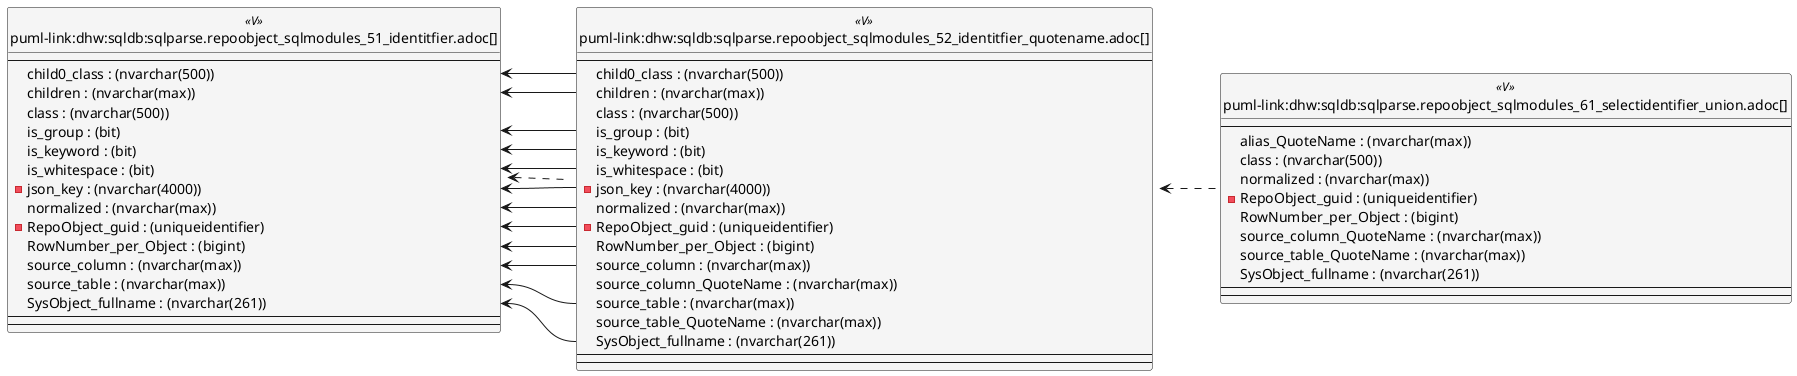 @startuml
left to right direction
'top to bottom direction
hide circle
'avoide "." issues:
set namespaceSeparator none


skinparam class {
  BackgroundColor White
  BackgroundColor<<FN>> Yellow
  BackgroundColor<<FS>> Yellow
  BackgroundColor<<FT>> LightGray
  BackgroundColor<<IF>> Yellow
  BackgroundColor<<IS>> Yellow
  BackgroundColor<<P>> Aqua
  BackgroundColor<<PC>> Aqua
  BackgroundColor<<SN>> Yellow
  BackgroundColor<<SO>> SlateBlue
  BackgroundColor<<TF>> LightGray
  BackgroundColor<<TR>> Tomato
  BackgroundColor<<U>> White
  BackgroundColor<<V>> WhiteSmoke
  BackgroundColor<<X>> Aqua
  BackgroundColor<<external>> AliceBlue
}


entity "puml-link:dhw:sqldb:sqlparse.repoobject_sqlmodules_51_identitfier.adoc[]" as sqlparse.RepoObject_SqlModules_51_Identitfier << V >> {
  --
  child0_class : (nvarchar(500))
  children : (nvarchar(max))
  class : (nvarchar(500))
  is_group : (bit)
  is_keyword : (bit)
  is_whitespace : (bit)
  - json_key : (nvarchar(4000))
  normalized : (nvarchar(max))
  - RepoObject_guid : (uniqueidentifier)
  RowNumber_per_Object : (bigint)
  source_column : (nvarchar(max))
  source_table : (nvarchar(max))
  SysObject_fullname : (nvarchar(261))
  --
  --
}

entity "puml-link:dhw:sqldb:sqlparse.repoobject_sqlmodules_52_identitfier_quotename.adoc[]" as sqlparse.RepoObject_SqlModules_52_Identitfier_QuoteName << V >> {
  --
  child0_class : (nvarchar(500))
  children : (nvarchar(max))
  class : (nvarchar(500))
  is_group : (bit)
  is_keyword : (bit)
  is_whitespace : (bit)
  - json_key : (nvarchar(4000))
  normalized : (nvarchar(max))
  - RepoObject_guid : (uniqueidentifier)
  RowNumber_per_Object : (bigint)
  source_column : (nvarchar(max))
  source_column_QuoteName : (nvarchar(max))
  source_table : (nvarchar(max))
  source_table_QuoteName : (nvarchar(max))
  SysObject_fullname : (nvarchar(261))
  --
  --
}

entity "puml-link:dhw:sqldb:sqlparse.repoobject_sqlmodules_61_selectidentifier_union.adoc[]" as sqlparse.RepoObject_SqlModules_61_SelectIdentifier_Union << V >> {
  --
  alias_QuoteName : (nvarchar(max))
  class : (nvarchar(500))
  normalized : (nvarchar(max))
  - RepoObject_guid : (uniqueidentifier)
  RowNumber_per_Object : (bigint)
  source_column_QuoteName : (nvarchar(max))
  source_table_QuoteName : (nvarchar(max))
  SysObject_fullname : (nvarchar(261))
  --
  --
}

sqlparse.RepoObject_SqlModules_51_Identitfier <.. sqlparse.RepoObject_SqlModules_52_Identitfier_QuoteName
sqlparse.RepoObject_SqlModules_52_Identitfier_QuoteName <.. sqlparse.RepoObject_SqlModules_61_SelectIdentifier_Union
"sqlparse.RepoObject_SqlModules_51_Identitfier::child0_class" <-- "sqlparse.RepoObject_SqlModules_52_Identitfier_QuoteName::child0_class"
"sqlparse.RepoObject_SqlModules_51_Identitfier::children" <-- "sqlparse.RepoObject_SqlModules_52_Identitfier_QuoteName::children"
"sqlparse.RepoObject_SqlModules_51_Identitfier::is_group" <-- "sqlparse.RepoObject_SqlModules_52_Identitfier_QuoteName::is_group"
"sqlparse.RepoObject_SqlModules_51_Identitfier::is_keyword" <-- "sqlparse.RepoObject_SqlModules_52_Identitfier_QuoteName::is_keyword"
"sqlparse.RepoObject_SqlModules_51_Identitfier::is_whitespace" <-- "sqlparse.RepoObject_SqlModules_52_Identitfier_QuoteName::is_whitespace"
"sqlparse.RepoObject_SqlModules_51_Identitfier::json_key" <-- "sqlparse.RepoObject_SqlModules_52_Identitfier_QuoteName::json_key"
"sqlparse.RepoObject_SqlModules_51_Identitfier::normalized" <-- "sqlparse.RepoObject_SqlModules_52_Identitfier_QuoteName::normalized"
"sqlparse.RepoObject_SqlModules_51_Identitfier::RepoObject_guid" <-- "sqlparse.RepoObject_SqlModules_52_Identitfier_QuoteName::RepoObject_guid"
"sqlparse.RepoObject_SqlModules_51_Identitfier::RowNumber_per_Object" <-- "sqlparse.RepoObject_SqlModules_52_Identitfier_QuoteName::RowNumber_per_Object"
"sqlparse.RepoObject_SqlModules_51_Identitfier::source_column" <-- "sqlparse.RepoObject_SqlModules_52_Identitfier_QuoteName::source_column"
"sqlparse.RepoObject_SqlModules_51_Identitfier::source_table" <-- "sqlparse.RepoObject_SqlModules_52_Identitfier_QuoteName::source_table"
"sqlparse.RepoObject_SqlModules_51_Identitfier::SysObject_fullname" <-- "sqlparse.RepoObject_SqlModules_52_Identitfier_QuoteName::SysObject_fullname"
@enduml

